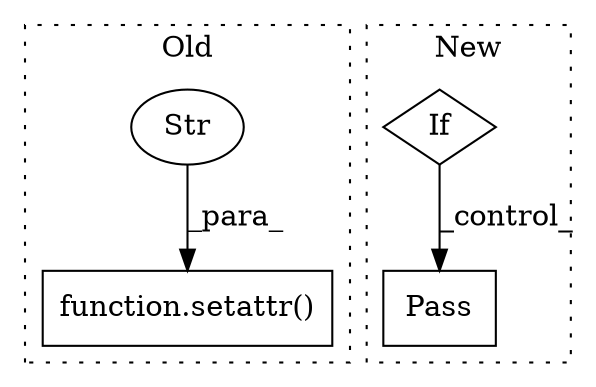 digraph G {
subgraph cluster0 {
1 [label="function.setattr()" a="75" s="1126,1186" l="8,1" shape="box"];
3 [label="Str" a="66" s="1140" l="11" shape="ellipse"];
label = "Old";
style="dotted";
}
subgraph cluster1 {
2 [label="Pass" a="62" s="1068" l="4" shape="box"];
4 [label="If" a="96" s="979" l="3" shape="diamond"];
label = "New";
style="dotted";
}
3 -> 1 [label="_para_"];
4 -> 2 [label="_control_"];
}